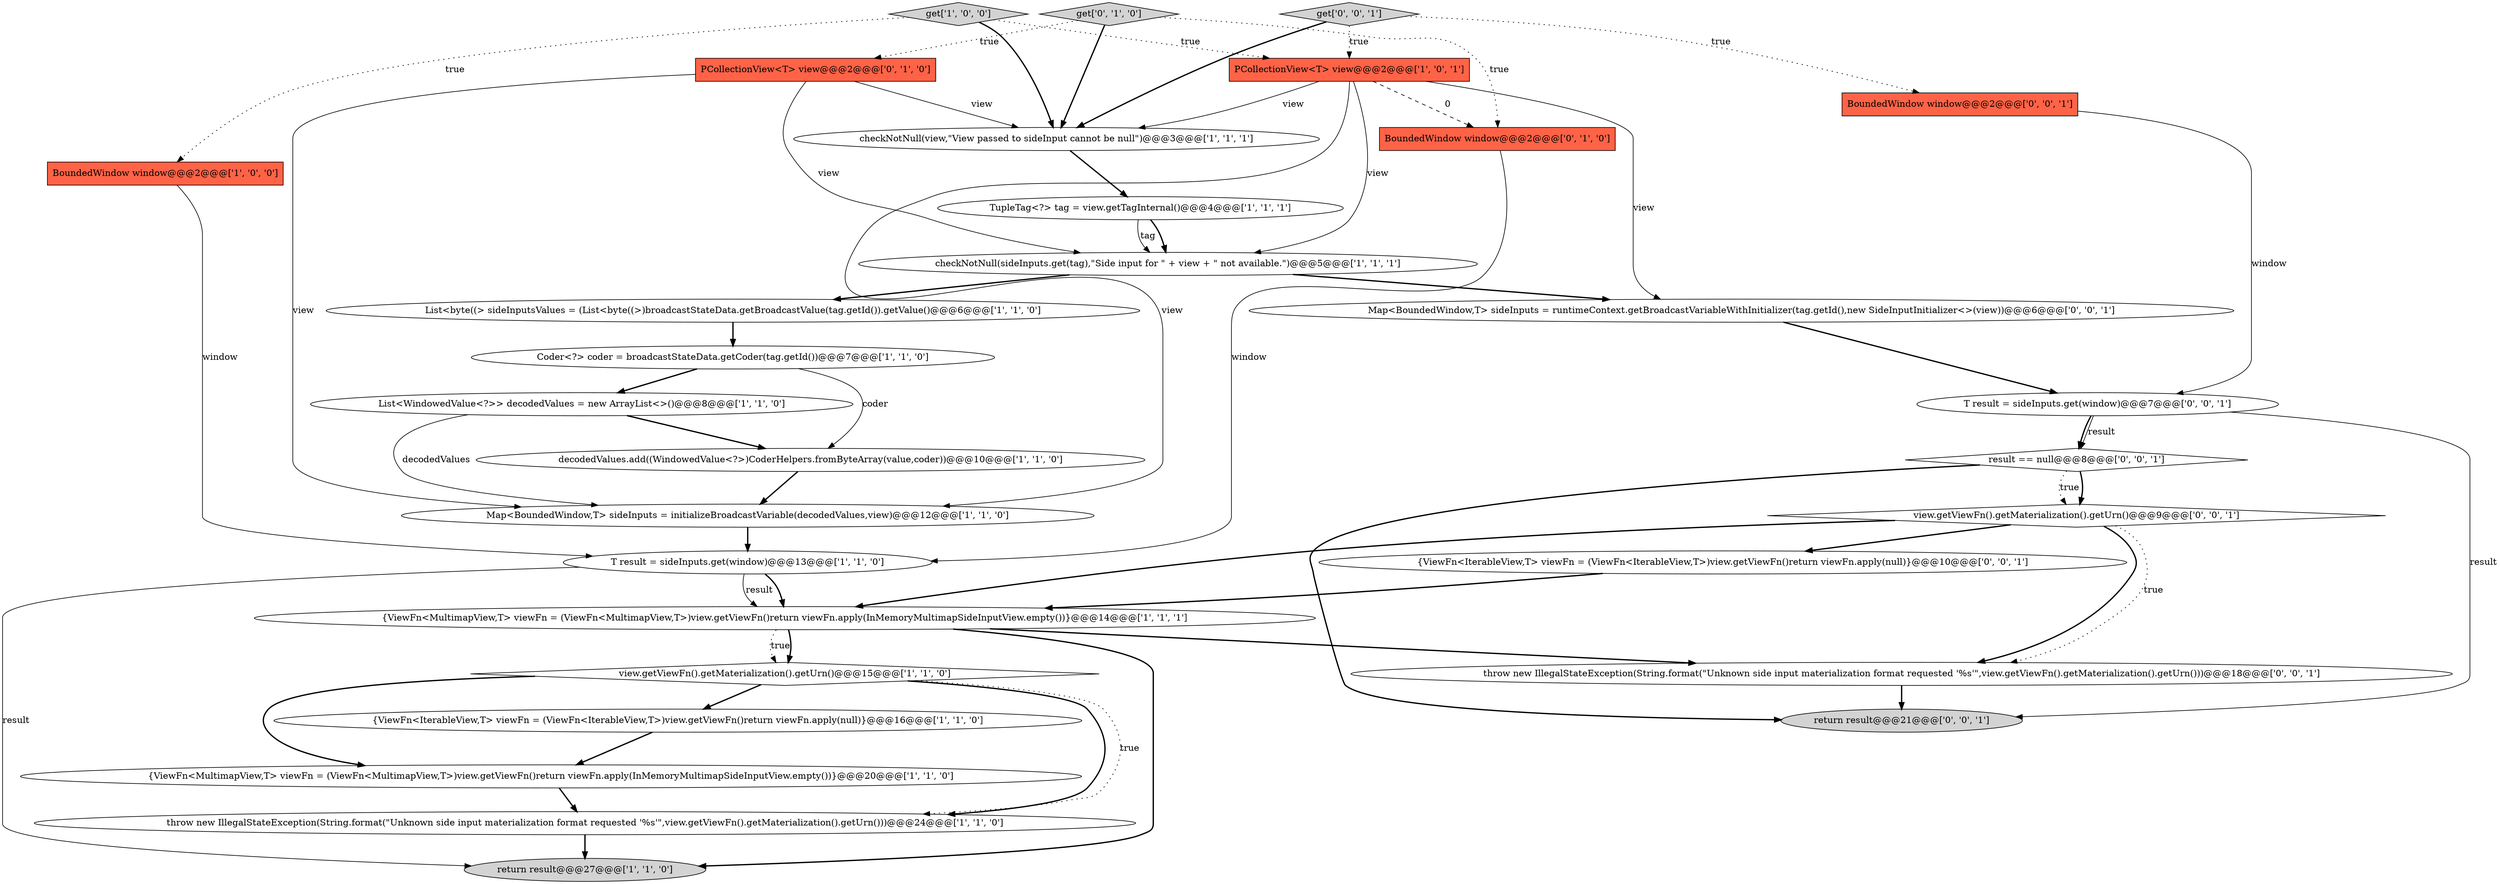 digraph {
7 [style = filled, label = "view.getViewFn().getMaterialization().getUrn()@@@15@@@['1', '1', '0']", fillcolor = white, shape = diamond image = "AAA0AAABBB1BBB"];
17 [style = filled, label = "List<byte((> sideInputsValues = (List<byte((>)broadcastStateData.getBroadcastValue(tag.getId()).getValue()@@@6@@@['1', '1', '0']", fillcolor = white, shape = ellipse image = "AAA0AAABBB1BBB"];
20 [style = filled, label = "BoundedWindow window@@@2@@@['0', '1', '0']", fillcolor = tomato, shape = box image = "AAA1AAABBB2BBB"];
3 [style = filled, label = "{ViewFn<MultimapView,T> viewFn = (ViewFn<MultimapView,T>)view.getViewFn()return viewFn.apply(InMemoryMultimapSideInputView.empty())}@@@14@@@['1', '1', '1']", fillcolor = white, shape = ellipse image = "AAA0AAABBB1BBB"];
22 [style = filled, label = "Map<BoundedWindow,T> sideInputs = runtimeContext.getBroadcastVariableWithInitializer(tag.getId(),new SideInputInitializer<>(view))@@@6@@@['0', '0', '1']", fillcolor = white, shape = ellipse image = "AAA0AAABBB3BBB"];
4 [style = filled, label = "get['1', '0', '0']", fillcolor = lightgray, shape = diamond image = "AAA0AAABBB1BBB"];
8 [style = filled, label = "{ViewFn<MultimapView,T> viewFn = (ViewFn<MultimapView,T>)view.getViewFn()return viewFn.apply(InMemoryMultimapSideInputView.empty())}@@@20@@@['1', '1', '0']", fillcolor = white, shape = ellipse image = "AAA0AAABBB1BBB"];
25 [style = filled, label = "result == null@@@8@@@['0', '0', '1']", fillcolor = white, shape = diamond image = "AAA0AAABBB3BBB"];
19 [style = filled, label = "get['0', '1', '0']", fillcolor = lightgray, shape = diamond image = "AAA0AAABBB2BBB"];
16 [style = filled, label = "return result@@@27@@@['1', '1', '0']", fillcolor = lightgray, shape = ellipse image = "AAA0AAABBB1BBB"];
1 [style = filled, label = "checkNotNull(sideInputs.get(tag),\"Side input for \" + view + \" not available.\")@@@5@@@['1', '1', '1']", fillcolor = white, shape = ellipse image = "AAA0AAABBB1BBB"];
10 [style = filled, label = "{ViewFn<IterableView,T> viewFn = (ViewFn<IterableView,T>)view.getViewFn()return viewFn.apply(null)}@@@16@@@['1', '1', '0']", fillcolor = white, shape = ellipse image = "AAA0AAABBB1BBB"];
13 [style = filled, label = "PCollectionView<T> view@@@2@@@['1', '0', '1']", fillcolor = tomato, shape = box image = "AAA0AAABBB1BBB"];
15 [style = filled, label = "checkNotNull(view,\"View passed to sideInput cannot be null\")@@@3@@@['1', '1', '1']", fillcolor = white, shape = ellipse image = "AAA0AAABBB1BBB"];
5 [style = filled, label = "List<WindowedValue<?>> decodedValues = new ArrayList<>()@@@8@@@['1', '1', '0']", fillcolor = white, shape = ellipse image = "AAA0AAABBB1BBB"];
27 [style = filled, label = "T result = sideInputs.get(window)@@@7@@@['0', '0', '1']", fillcolor = white, shape = ellipse image = "AAA0AAABBB3BBB"];
26 [style = filled, label = "view.getViewFn().getMaterialization().getUrn()@@@9@@@['0', '0', '1']", fillcolor = white, shape = diamond image = "AAA0AAABBB3BBB"];
21 [style = filled, label = "return result@@@21@@@['0', '0', '1']", fillcolor = lightgray, shape = ellipse image = "AAA0AAABBB3BBB"];
24 [style = filled, label = "throw new IllegalStateException(String.format(\"Unknown side input materialization format requested '%s'\",view.getViewFn().getMaterialization().getUrn()))@@@18@@@['0', '0', '1']", fillcolor = white, shape = ellipse image = "AAA0AAABBB3BBB"];
28 [style = filled, label = "{ViewFn<IterableView,T> viewFn = (ViewFn<IterableView,T>)view.getViewFn()return viewFn.apply(null)}@@@10@@@['0', '0', '1']", fillcolor = white, shape = ellipse image = "AAA0AAABBB3BBB"];
2 [style = filled, label = "decodedValues.add((WindowedValue<?>)CoderHelpers.fromByteArray(value,coder))@@@10@@@['1', '1', '0']", fillcolor = white, shape = ellipse image = "AAA0AAABBB1BBB"];
11 [style = filled, label = "Coder<?> coder = broadcastStateData.getCoder(tag.getId())@@@7@@@['1', '1', '0']", fillcolor = white, shape = ellipse image = "AAA0AAABBB1BBB"];
29 [style = filled, label = "BoundedWindow window@@@2@@@['0', '0', '1']", fillcolor = tomato, shape = box image = "AAA0AAABBB3BBB"];
23 [style = filled, label = "get['0', '0', '1']", fillcolor = lightgray, shape = diamond image = "AAA0AAABBB3BBB"];
12 [style = filled, label = "Map<BoundedWindow,T> sideInputs = initializeBroadcastVariable(decodedValues,view)@@@12@@@['1', '1', '0']", fillcolor = white, shape = ellipse image = "AAA0AAABBB1BBB"];
6 [style = filled, label = "BoundedWindow window@@@2@@@['1', '0', '0']", fillcolor = tomato, shape = box image = "AAA0AAABBB1BBB"];
0 [style = filled, label = "throw new IllegalStateException(String.format(\"Unknown side input materialization format requested '%s'\",view.getViewFn().getMaterialization().getUrn()))@@@24@@@['1', '1', '0']", fillcolor = white, shape = ellipse image = "AAA0AAABBB1BBB"];
9 [style = filled, label = "TupleTag<?> tag = view.getTagInternal()@@@4@@@['1', '1', '1']", fillcolor = white, shape = ellipse image = "AAA0AAABBB1BBB"];
14 [style = filled, label = "T result = sideInputs.get(window)@@@13@@@['1', '1', '0']", fillcolor = white, shape = ellipse image = "AAA0AAABBB1BBB"];
18 [style = filled, label = "PCollectionView<T> view@@@2@@@['0', '1', '0']", fillcolor = tomato, shape = box image = "AAA0AAABBB2BBB"];
4->6 [style = dotted, label="true"];
14->3 [style = bold, label=""];
0->16 [style = bold, label=""];
3->7 [style = dotted, label="true"];
13->1 [style = solid, label="view"];
13->22 [style = solid, label="view"];
18->15 [style = solid, label="view"];
3->24 [style = bold, label=""];
7->10 [style = bold, label=""];
19->20 [style = dotted, label="true"];
11->2 [style = solid, label="coder"];
26->3 [style = bold, label=""];
13->20 [style = dashed, label="0"];
4->15 [style = bold, label=""];
5->12 [style = solid, label="decodedValues"];
23->15 [style = bold, label=""];
19->18 [style = dotted, label="true"];
6->14 [style = solid, label="window"];
27->25 [style = solid, label="result"];
14->16 [style = solid, label="result"];
7->0 [style = bold, label=""];
3->16 [style = bold, label=""];
7->0 [style = dotted, label="true"];
7->8 [style = bold, label=""];
26->24 [style = bold, label=""];
13->15 [style = solid, label="view"];
27->21 [style = solid, label="result"];
2->12 [style = bold, label=""];
1->17 [style = bold, label=""];
1->22 [style = bold, label=""];
20->14 [style = solid, label="window"];
8->0 [style = bold, label=""];
4->13 [style = dotted, label="true"];
11->5 [style = bold, label=""];
5->2 [style = bold, label=""];
14->3 [style = solid, label="result"];
10->8 [style = bold, label=""];
22->27 [style = bold, label=""];
3->7 [style = bold, label=""];
24->21 [style = bold, label=""];
15->9 [style = bold, label=""];
18->1 [style = solid, label="view"];
26->24 [style = dotted, label="true"];
23->13 [style = dotted, label="true"];
25->26 [style = bold, label=""];
12->14 [style = bold, label=""];
18->12 [style = solid, label="view"];
28->3 [style = bold, label=""];
26->28 [style = bold, label=""];
19->15 [style = bold, label=""];
9->1 [style = bold, label=""];
9->1 [style = solid, label="tag"];
23->29 [style = dotted, label="true"];
13->12 [style = solid, label="view"];
27->25 [style = bold, label=""];
25->26 [style = dotted, label="true"];
25->21 [style = bold, label=""];
29->27 [style = solid, label="window"];
17->11 [style = bold, label=""];
}
